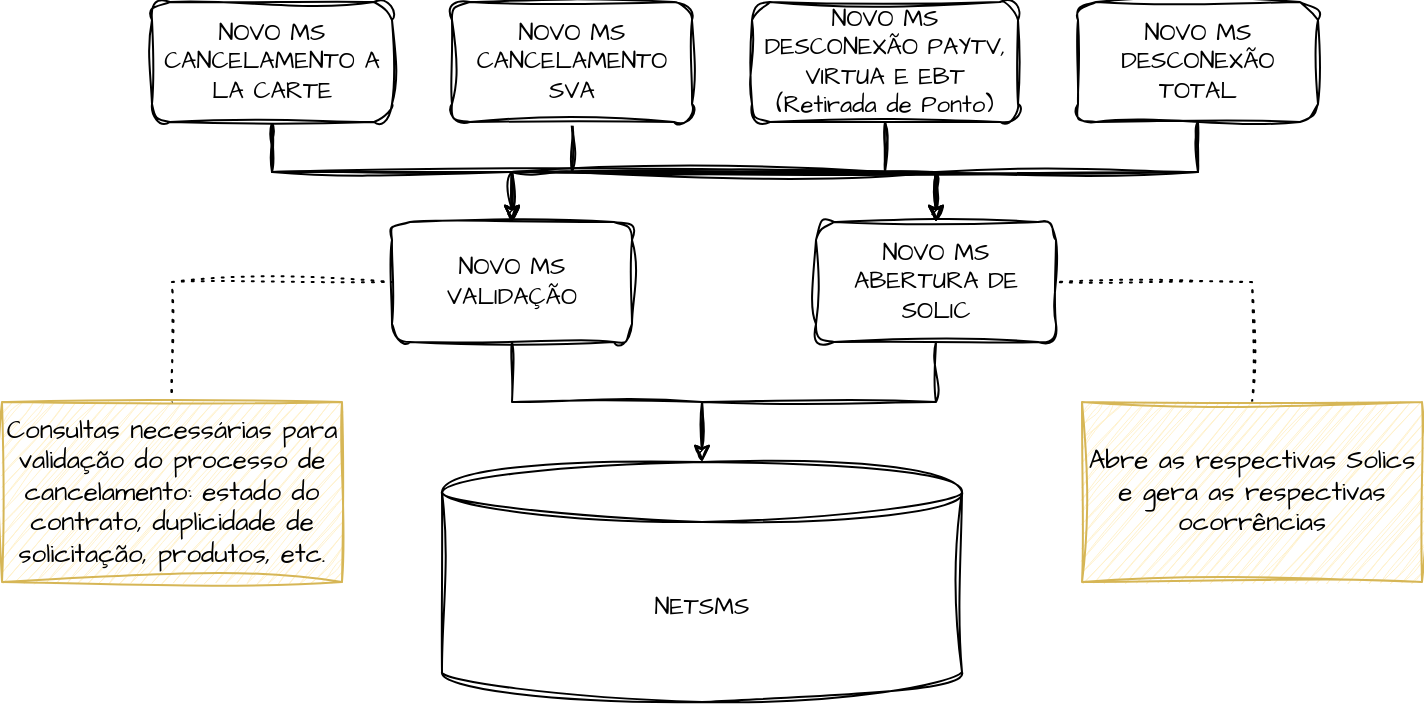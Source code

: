 <mxfile version="24.7.12">
  <diagram name="Página-1" id="N96-9a80JCwreDkaWTHb">
    <mxGraphModel dx="1050" dy="530" grid="1" gridSize="10" guides="1" tooltips="1" connect="1" arrows="1" fold="1" page="1" pageScale="1" pageWidth="827" pageHeight="1169" math="0" shadow="0">
      <root>
        <mxCell id="0" />
        <mxCell id="1" parent="0" />
        <mxCell id="AT1N3LeawH06ayg-ftKs-1" value="NETSMS" style="shape=cylinder3;whiteSpace=wrap;html=1;boundedLbl=1;backgroundOutline=1;size=15;sketch=1;hachureGap=4;jiggle=2;curveFitting=1;fontFamily=Architects Daughter;fontSource=https%3A%2F%2Ffonts.googleapis.com%2Fcss%3Ffamily%3DArchitects%2BDaughter;" vertex="1" parent="1">
          <mxGeometry x="300" y="260" width="260" height="120" as="geometry" />
        </mxCell>
        <mxCell id="AT1N3LeawH06ayg-ftKs-2" value="NOVO MS VALIDAÇÃO" style="rounded=1;whiteSpace=wrap;html=1;sketch=1;hachureGap=4;jiggle=2;curveFitting=1;fontFamily=Architects Daughter;fontSource=https%3A%2F%2Ffonts.googleapis.com%2Fcss%3Ffamily%3DArchitects%2BDaughter;" vertex="1" parent="1">
          <mxGeometry x="275" y="140" width="120" height="60" as="geometry" />
        </mxCell>
        <mxCell id="AT1N3LeawH06ayg-ftKs-9" style="edgeStyle=orthogonalEdgeStyle;rounded=0;sketch=1;hachureGap=4;jiggle=2;curveFitting=1;orthogonalLoop=1;jettySize=auto;html=1;fontFamily=Architects Daughter;fontSource=https%3A%2F%2Ffonts.googleapis.com%2Fcss%3Ffamily%3DArchitects%2BDaughter;" edge="1" parent="1" source="AT1N3LeawH06ayg-ftKs-3" target="AT1N3LeawH06ayg-ftKs-1">
          <mxGeometry relative="1" as="geometry" />
        </mxCell>
        <mxCell id="AT1N3LeawH06ayg-ftKs-3" value="NOVO MS ABERTURA DE SOLIC" style="rounded=1;whiteSpace=wrap;html=1;sketch=1;hachureGap=4;jiggle=2;curveFitting=1;fontFamily=Architects Daughter;fontSource=https%3A%2F%2Ffonts.googleapis.com%2Fcss%3Ffamily%3DArchitects%2BDaughter;" vertex="1" parent="1">
          <mxGeometry x="487" y="140" width="120" height="60" as="geometry" />
        </mxCell>
        <mxCell id="AT1N3LeawH06ayg-ftKs-10" style="edgeStyle=orthogonalEdgeStyle;rounded=0;sketch=1;hachureGap=4;jiggle=2;curveFitting=1;orthogonalLoop=1;jettySize=auto;html=1;fontFamily=Architects Daughter;fontSource=https%3A%2F%2Ffonts.googleapis.com%2Fcss%3Ffamily%3DArchitects%2BDaughter;" edge="1" parent="1" source="AT1N3LeawH06ayg-ftKs-4" target="AT1N3LeawH06ayg-ftKs-2">
          <mxGeometry relative="1" as="geometry" />
        </mxCell>
        <mxCell id="AT1N3LeawH06ayg-ftKs-11" style="edgeStyle=orthogonalEdgeStyle;rounded=0;sketch=1;hachureGap=4;jiggle=2;curveFitting=1;orthogonalLoop=1;jettySize=auto;html=1;entryX=0.5;entryY=0;entryDx=0;entryDy=0;fontFamily=Architects Daughter;fontSource=https%3A%2F%2Ffonts.googleapis.com%2Fcss%3Ffamily%3DArchitects%2BDaughter;exitX=0.5;exitY=1;exitDx=0;exitDy=0;" edge="1" parent="1" source="AT1N3LeawH06ayg-ftKs-4" target="AT1N3LeawH06ayg-ftKs-3">
          <mxGeometry relative="1" as="geometry" />
        </mxCell>
        <mxCell id="AT1N3LeawH06ayg-ftKs-4" value="NOVO MS CANCELAMENTO A LA CARTE" style="rounded=1;whiteSpace=wrap;html=1;sketch=1;hachureGap=4;jiggle=2;curveFitting=1;fontFamily=Architects Daughter;fontSource=https%3A%2F%2Ffonts.googleapis.com%2Fcss%3Ffamily%3DArchitects%2BDaughter;" vertex="1" parent="1">
          <mxGeometry x="155" y="30" width="120" height="60" as="geometry" />
        </mxCell>
        <mxCell id="AT1N3LeawH06ayg-ftKs-12" style="edgeStyle=orthogonalEdgeStyle;rounded=0;sketch=1;hachureGap=4;jiggle=2;curveFitting=1;orthogonalLoop=1;jettySize=auto;html=1;entryX=0.5;entryY=0;entryDx=0;entryDy=0;fontFamily=Architects Daughter;fontSource=https%3A%2F%2Ffonts.googleapis.com%2Fcss%3Ffamily%3DArchitects%2BDaughter;" edge="1" parent="1" source="AT1N3LeawH06ayg-ftKs-5" target="AT1N3LeawH06ayg-ftKs-2">
          <mxGeometry relative="1" as="geometry" />
        </mxCell>
        <mxCell id="AT1N3LeawH06ayg-ftKs-13" style="edgeStyle=orthogonalEdgeStyle;rounded=0;sketch=1;hachureGap=4;jiggle=2;curveFitting=1;orthogonalLoop=1;jettySize=auto;html=1;entryX=0.5;entryY=0;entryDx=0;entryDy=0;fontFamily=Architects Daughter;fontSource=https%3A%2F%2Ffonts.googleapis.com%2Fcss%3Ffamily%3DArchitects%2BDaughter;exitX=0.5;exitY=1;exitDx=0;exitDy=0;" edge="1" parent="1" source="AT1N3LeawH06ayg-ftKs-5" target="AT1N3LeawH06ayg-ftKs-3">
          <mxGeometry relative="1" as="geometry" />
        </mxCell>
        <mxCell id="AT1N3LeawH06ayg-ftKs-5" value="NOVO MS CANCELAMENTO SVA" style="rounded=1;whiteSpace=wrap;html=1;sketch=1;hachureGap=4;jiggle=2;curveFitting=1;fontFamily=Architects Daughter;fontSource=https%3A%2F%2Ffonts.googleapis.com%2Fcss%3Ffamily%3DArchitects%2BDaughter;" vertex="1" parent="1">
          <mxGeometry x="305" y="30" width="120" height="60" as="geometry" />
        </mxCell>
        <mxCell id="AT1N3LeawH06ayg-ftKs-14" style="edgeStyle=orthogonalEdgeStyle;rounded=0;sketch=1;hachureGap=4;jiggle=2;curveFitting=1;orthogonalLoop=1;jettySize=auto;html=1;entryX=0.5;entryY=0;entryDx=0;entryDy=0;fontFamily=Architects Daughter;fontSource=https%3A%2F%2Ffonts.googleapis.com%2Fcss%3Ffamily%3DArchitects%2BDaughter;exitX=0.5;exitY=1;exitDx=0;exitDy=0;" edge="1" parent="1" source="AT1N3LeawH06ayg-ftKs-6" target="AT1N3LeawH06ayg-ftKs-2">
          <mxGeometry relative="1" as="geometry" />
        </mxCell>
        <mxCell id="AT1N3LeawH06ayg-ftKs-15" style="edgeStyle=orthogonalEdgeStyle;rounded=0;sketch=1;hachureGap=4;jiggle=2;curveFitting=1;orthogonalLoop=1;jettySize=auto;html=1;entryX=0.5;entryY=0;entryDx=0;entryDy=0;fontFamily=Architects Daughter;fontSource=https%3A%2F%2Ffonts.googleapis.com%2Fcss%3Ffamily%3DArchitects%2BDaughter;" edge="1" parent="1" source="AT1N3LeawH06ayg-ftKs-6" target="AT1N3LeawH06ayg-ftKs-3">
          <mxGeometry relative="1" as="geometry" />
        </mxCell>
        <mxCell id="AT1N3LeawH06ayg-ftKs-6" value="NOVO MS DESCONEXÃO PAYTV, VIRTUA E EBT (Retirada de Ponto)" style="rounded=1;whiteSpace=wrap;html=1;sketch=1;hachureGap=4;jiggle=2;curveFitting=1;fontFamily=Architects Daughter;fontSource=https%3A%2F%2Ffonts.googleapis.com%2Fcss%3Ffamily%3DArchitects%2BDaughter;" vertex="1" parent="1">
          <mxGeometry x="455" y="30" width="133" height="60" as="geometry" />
        </mxCell>
        <mxCell id="AT1N3LeawH06ayg-ftKs-16" style="edgeStyle=orthogonalEdgeStyle;rounded=0;sketch=1;hachureGap=4;jiggle=2;curveFitting=1;orthogonalLoop=1;jettySize=auto;html=1;entryX=0.5;entryY=0;entryDx=0;entryDy=0;fontFamily=Architects Daughter;fontSource=https%3A%2F%2Ffonts.googleapis.com%2Fcss%3Ffamily%3DArchitects%2BDaughter;exitX=0.5;exitY=1;exitDx=0;exitDy=0;" edge="1" parent="1" source="AT1N3LeawH06ayg-ftKs-7" target="AT1N3LeawH06ayg-ftKs-2">
          <mxGeometry relative="1" as="geometry" />
        </mxCell>
        <mxCell id="AT1N3LeawH06ayg-ftKs-17" style="edgeStyle=orthogonalEdgeStyle;rounded=0;sketch=1;hachureGap=4;jiggle=2;curveFitting=1;orthogonalLoop=1;jettySize=auto;html=1;entryX=0.5;entryY=0;entryDx=0;entryDy=0;fontFamily=Architects Daughter;fontSource=https%3A%2F%2Ffonts.googleapis.com%2Fcss%3Ffamily%3DArchitects%2BDaughter;exitX=0.5;exitY=1;exitDx=0;exitDy=0;" edge="1" parent="1" source="AT1N3LeawH06ayg-ftKs-7" target="AT1N3LeawH06ayg-ftKs-3">
          <mxGeometry relative="1" as="geometry" />
        </mxCell>
        <mxCell id="AT1N3LeawH06ayg-ftKs-7" value="NOVO MS DESCONEXÃO TOTAL" style="rounded=1;whiteSpace=wrap;html=1;sketch=1;hachureGap=4;jiggle=2;curveFitting=1;fontFamily=Architects Daughter;fontSource=https%3A%2F%2Ffonts.googleapis.com%2Fcss%3Ffamily%3DArchitects%2BDaughter;" vertex="1" parent="1">
          <mxGeometry x="618" y="30" width="120" height="60" as="geometry" />
        </mxCell>
        <mxCell id="AT1N3LeawH06ayg-ftKs-8" style="edgeStyle=orthogonalEdgeStyle;rounded=0;sketch=1;hachureGap=4;jiggle=2;curveFitting=1;orthogonalLoop=1;jettySize=auto;html=1;entryX=0.5;entryY=0;entryDx=0;entryDy=0;entryPerimeter=0;fontFamily=Architects Daughter;fontSource=https%3A%2F%2Ffonts.googleapis.com%2Fcss%3Ffamily%3DArchitects%2BDaughter;" edge="1" parent="1" source="AT1N3LeawH06ayg-ftKs-2" target="AT1N3LeawH06ayg-ftKs-1">
          <mxGeometry relative="1" as="geometry" />
        </mxCell>
        <mxCell id="AT1N3LeawH06ayg-ftKs-20" style="edgeStyle=orthogonalEdgeStyle;rounded=0;sketch=1;hachureGap=4;jiggle=2;curveFitting=1;orthogonalLoop=1;jettySize=auto;html=1;entryX=0;entryY=0.5;entryDx=0;entryDy=0;fontFamily=Architects Daughter;fontSource=https%3A%2F%2Ffonts.googleapis.com%2Fcss%3Ffamily%3DArchitects%2BDaughter;exitX=0.5;exitY=0;exitDx=0;exitDy=0;endArrow=none;endFill=0;dashed=1;dashPattern=1 4;" edge="1" parent="1" source="AT1N3LeawH06ayg-ftKs-19" target="AT1N3LeawH06ayg-ftKs-2">
          <mxGeometry relative="1" as="geometry" />
        </mxCell>
        <mxCell id="AT1N3LeawH06ayg-ftKs-19" value="Consultas necessárias para validação do processo de cancelamento: estado do contrato, duplicidade de solicitação, produtos, etc." style="text;html=1;align=center;verticalAlign=middle;whiteSpace=wrap;rounded=0;fontFamily=Architects Daughter;fontSource=https%3A%2F%2Ffonts.googleapis.com%2Fcss%3Ffamily%3DArchitects%2BDaughter;fillColor=#fff2cc;strokeColor=#d6b656;sketch=1;curveFitting=1;jiggle=2;fontSize=13;" vertex="1" parent="1">
          <mxGeometry x="80" y="230" width="170" height="90" as="geometry" />
        </mxCell>
        <mxCell id="AT1N3LeawH06ayg-ftKs-22" style="edgeStyle=orthogonalEdgeStyle;rounded=0;sketch=1;hachureGap=4;jiggle=2;curveFitting=1;orthogonalLoop=1;jettySize=auto;html=1;entryX=1;entryY=0.5;entryDx=0;entryDy=0;fontFamily=Architects Daughter;fontSource=https%3A%2F%2Ffonts.googleapis.com%2Fcss%3Ffamily%3DArchitects%2BDaughter;exitX=0.5;exitY=0;exitDx=0;exitDy=0;endArrow=none;endFill=0;dashed=1;dashPattern=1 4;" edge="1" parent="1" source="AT1N3LeawH06ayg-ftKs-21" target="AT1N3LeawH06ayg-ftKs-3">
          <mxGeometry relative="1" as="geometry" />
        </mxCell>
        <mxCell id="AT1N3LeawH06ayg-ftKs-21" value="Abre as respectivas Solics e gera as respectivas ocorrências" style="text;html=1;align=center;verticalAlign=middle;whiteSpace=wrap;rounded=0;fontFamily=Architects Daughter;fontSource=https%3A%2F%2Ffonts.googleapis.com%2Fcss%3Ffamily%3DArchitects%2BDaughter;fillColor=#fff2cc;strokeColor=#d6b656;sketch=1;curveFitting=1;jiggle=2;fontSize=13;" vertex="1" parent="1">
          <mxGeometry x="620" y="230" width="170" height="90" as="geometry" />
        </mxCell>
      </root>
    </mxGraphModel>
  </diagram>
</mxfile>
